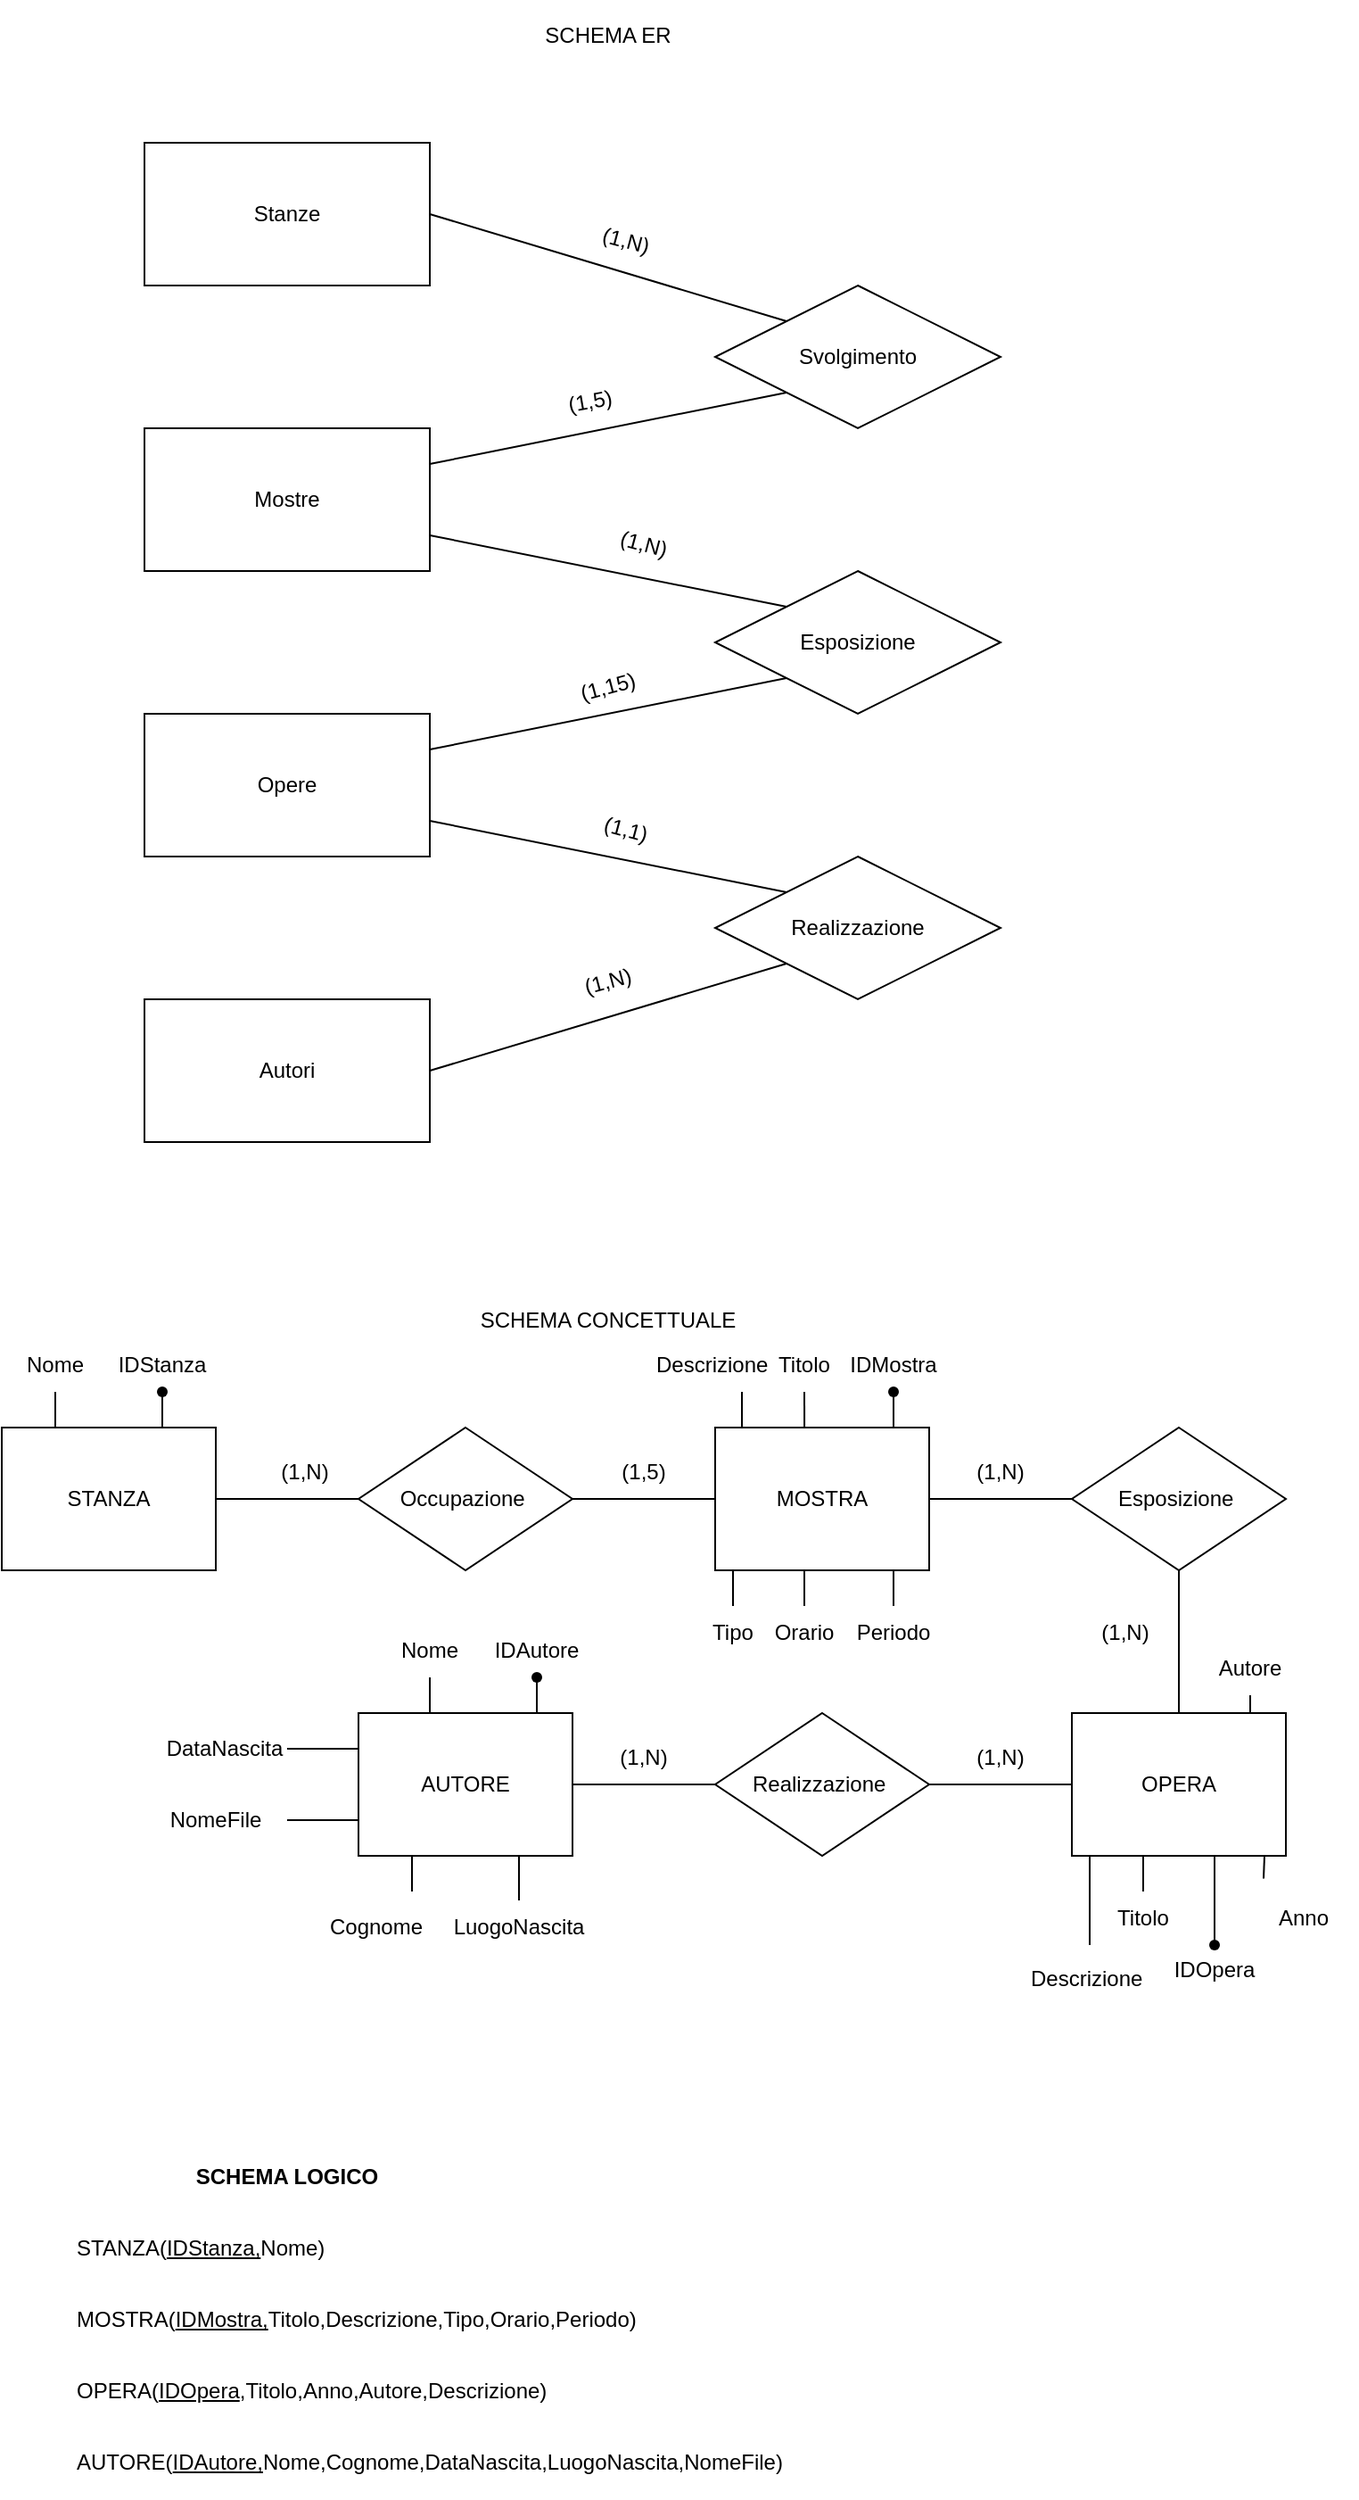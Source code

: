 <mxfile version="20.7.4" type="device"><diagram id="CPSdGv_MNCscOyi-ywcJ" name="Page-1"><mxGraphModel dx="1272" dy="969" grid="1" gridSize="10" guides="1" tooltips="1" connect="1" arrows="1" fold="1" page="1" pageScale="1" pageWidth="827" pageHeight="1169" math="0" shadow="0"><root><mxCell id="0"/><mxCell id="1" parent="0"/><mxCell id="Ftivc1Yy72s-L32wG3eo-1" value="" style="rounded=0;whiteSpace=wrap;html=1;" vertex="1" parent="1"><mxGeometry x="120" y="120" width="160" height="80" as="geometry"/></mxCell><mxCell id="Ftivc1Yy72s-L32wG3eo-2" value="Stanze" style="text;html=1;strokeColor=none;fillColor=none;align=center;verticalAlign=middle;whiteSpace=wrap;rounded=0;" vertex="1" parent="1"><mxGeometry x="120" y="120" width="160" height="80" as="geometry"/></mxCell><mxCell id="Ftivc1Yy72s-L32wG3eo-3" value="" style="rounded=0;whiteSpace=wrap;html=1;" vertex="1" parent="1"><mxGeometry x="120" y="440" width="160" height="80" as="geometry"/></mxCell><mxCell id="Ftivc1Yy72s-L32wG3eo-4" value="" style="rounded=0;whiteSpace=wrap;html=1;" vertex="1" parent="1"><mxGeometry x="120" y="600" width="160" height="80" as="geometry"/></mxCell><mxCell id="Ftivc1Yy72s-L32wG3eo-5" value="Opere" style="text;html=1;strokeColor=none;fillColor=none;align=center;verticalAlign=middle;whiteSpace=wrap;rounded=0;" vertex="1" parent="1"><mxGeometry x="120" y="440" width="160" height="80" as="geometry"/></mxCell><mxCell id="Ftivc1Yy72s-L32wG3eo-6" value="Autori" style="text;html=1;strokeColor=none;fillColor=none;align=center;verticalAlign=middle;whiteSpace=wrap;rounded=0;" vertex="1" parent="1"><mxGeometry x="120" y="600" width="160" height="80" as="geometry"/></mxCell><mxCell id="Ftivc1Yy72s-L32wG3eo-7" value="" style="rhombus;whiteSpace=wrap;html=1;" vertex="1" parent="1"><mxGeometry x="440" y="200" width="160" height="80" as="geometry"/></mxCell><mxCell id="Ftivc1Yy72s-L32wG3eo-8" value="" style="rhombus;whiteSpace=wrap;html=1;" vertex="1" parent="1"><mxGeometry x="440" y="360" width="160" height="80" as="geometry"/></mxCell><mxCell id="Ftivc1Yy72s-L32wG3eo-12" value="" style="rounded=0;whiteSpace=wrap;html=1;" vertex="1" parent="1"><mxGeometry x="120" y="280" width="160" height="80" as="geometry"/></mxCell><mxCell id="Ftivc1Yy72s-L32wG3eo-11" value="Mostre" style="text;html=1;strokeColor=none;fillColor=none;align=center;verticalAlign=middle;whiteSpace=wrap;rounded=0;" vertex="1" parent="1"><mxGeometry x="120" y="280" width="160" height="80" as="geometry"/></mxCell><mxCell id="Ftivc1Yy72s-L32wG3eo-13" value="" style="rhombus;whiteSpace=wrap;html=1;" vertex="1" parent="1"><mxGeometry x="440" y="520" width="160" height="80" as="geometry"/></mxCell><mxCell id="Ftivc1Yy72s-L32wG3eo-14" value="Realizzazione" style="text;html=1;strokeColor=none;fillColor=none;align=center;verticalAlign=middle;whiteSpace=wrap;rounded=0;" vertex="1" parent="1"><mxGeometry x="480" y="545" width="80" height="30" as="geometry"/></mxCell><mxCell id="Ftivc1Yy72s-L32wG3eo-15" value="Esposizione" style="text;html=1;strokeColor=none;fillColor=none;align=center;verticalAlign=middle;whiteSpace=wrap;rounded=0;" vertex="1" parent="1"><mxGeometry x="490" y="385" width="60" height="30" as="geometry"/></mxCell><mxCell id="Ftivc1Yy72s-L32wG3eo-16" value="Svolgimento" style="text;html=1;strokeColor=none;fillColor=none;align=center;verticalAlign=middle;whiteSpace=wrap;rounded=0;" vertex="1" parent="1"><mxGeometry x="480" y="225" width="80" height="30" as="geometry"/></mxCell><mxCell id="Ftivc1Yy72s-L32wG3eo-19" value="" style="endArrow=none;html=1;rounded=0;exitX=1;exitY=0.5;exitDx=0;exitDy=0;entryX=0;entryY=0;entryDx=0;entryDy=0;" edge="1" parent="1" source="Ftivc1Yy72s-L32wG3eo-2" target="Ftivc1Yy72s-L32wG3eo-7"><mxGeometry width="50" height="50" relative="1" as="geometry"><mxPoint x="340" y="230" as="sourcePoint"/><mxPoint x="390" y="180" as="targetPoint"/></mxGeometry></mxCell><mxCell id="Ftivc1Yy72s-L32wG3eo-20" value="" style="endArrow=none;html=1;rounded=0;exitX=1;exitY=0.25;exitDx=0;exitDy=0;entryX=0;entryY=1;entryDx=0;entryDy=0;" edge="1" parent="1" source="Ftivc1Yy72s-L32wG3eo-11" target="Ftivc1Yy72s-L32wG3eo-7"><mxGeometry width="50" height="50" relative="1" as="geometry"><mxPoint x="350" y="240" as="sourcePoint"/><mxPoint x="400" y="190" as="targetPoint"/></mxGeometry></mxCell><mxCell id="Ftivc1Yy72s-L32wG3eo-21" value="" style="endArrow=none;html=1;rounded=0;exitX=1;exitY=0.75;exitDx=0;exitDy=0;entryX=0;entryY=0;entryDx=0;entryDy=0;" edge="1" parent="1" source="Ftivc1Yy72s-L32wG3eo-11" target="Ftivc1Yy72s-L32wG3eo-8"><mxGeometry width="50" height="50" relative="1" as="geometry"><mxPoint x="340" y="270" as="sourcePoint"/><mxPoint x="400" y="190" as="targetPoint"/></mxGeometry></mxCell><mxCell id="Ftivc1Yy72s-L32wG3eo-22" value="" style="endArrow=none;html=1;rounded=0;exitX=1;exitY=0.25;exitDx=0;exitDy=0;entryX=0;entryY=1;entryDx=0;entryDy=0;" edge="1" parent="1" source="Ftivc1Yy72s-L32wG3eo-5" target="Ftivc1Yy72s-L32wG3eo-8"><mxGeometry width="50" height="50" relative="1" as="geometry"><mxPoint x="360" y="250" as="sourcePoint"/><mxPoint x="410" y="200" as="targetPoint"/></mxGeometry></mxCell><mxCell id="Ftivc1Yy72s-L32wG3eo-23" value="" style="endArrow=none;html=1;rounded=0;exitX=1;exitY=0.75;exitDx=0;exitDy=0;entryX=0;entryY=0;entryDx=0;entryDy=0;" edge="1" parent="1" source="Ftivc1Yy72s-L32wG3eo-5" target="Ftivc1Yy72s-L32wG3eo-13"><mxGeometry width="50" height="50" relative="1" as="geometry"><mxPoint x="360" y="250" as="sourcePoint"/><mxPoint x="410" y="200" as="targetPoint"/></mxGeometry></mxCell><mxCell id="Ftivc1Yy72s-L32wG3eo-24" value="" style="endArrow=none;html=1;rounded=0;exitX=1;exitY=0.5;exitDx=0;exitDy=0;entryX=0;entryY=1;entryDx=0;entryDy=0;" edge="1" parent="1" source="Ftivc1Yy72s-L32wG3eo-6" target="Ftivc1Yy72s-L32wG3eo-13"><mxGeometry width="50" height="50" relative="1" as="geometry"><mxPoint x="370" y="260" as="sourcePoint"/><mxPoint x="420" y="210" as="targetPoint"/></mxGeometry></mxCell><mxCell id="Ftivc1Yy72s-L32wG3eo-25" value="(1,N)" style="text;html=1;strokeColor=none;fillColor=none;align=center;verticalAlign=middle;whiteSpace=wrap;rounded=0;rotation=15;" vertex="1" parent="1"><mxGeometry x="360" y="160" width="60" height="30" as="geometry"/></mxCell><mxCell id="Ftivc1Yy72s-L32wG3eo-26" value="(1,5)" style="text;html=1;strokeColor=none;fillColor=none;align=center;verticalAlign=middle;whiteSpace=wrap;rounded=0;rotation=-10;" vertex="1" parent="1"><mxGeometry x="340" y="250" width="60" height="30" as="geometry"/></mxCell><mxCell id="Ftivc1Yy72s-L32wG3eo-27" value="(1,N)" style="text;html=1;strokeColor=none;fillColor=none;align=center;verticalAlign=middle;whiteSpace=wrap;rounded=0;rotation=15;" vertex="1" parent="1"><mxGeometry x="370" y="330" width="60" height="30" as="geometry"/></mxCell><mxCell id="Ftivc1Yy72s-L32wG3eo-28" value="(1,15)" style="text;html=1;strokeColor=none;fillColor=none;align=center;verticalAlign=middle;whiteSpace=wrap;rounded=0;rotation=-15;" vertex="1" parent="1"><mxGeometry x="350" y="410" width="60" height="30" as="geometry"/></mxCell><mxCell id="Ftivc1Yy72s-L32wG3eo-29" value="(1,1)" style="text;html=1;strokeColor=none;fillColor=none;align=center;verticalAlign=middle;whiteSpace=wrap;rounded=0;rotation=15;" vertex="1" parent="1"><mxGeometry x="360" y="490" width="60" height="30" as="geometry"/></mxCell><mxCell id="Ftivc1Yy72s-L32wG3eo-30" value="(1,N)" style="text;html=1;strokeColor=none;fillColor=none;align=center;verticalAlign=middle;whiteSpace=wrap;rounded=0;rotation=-15;" vertex="1" parent="1"><mxGeometry x="350" y="575" width="60" height="30" as="geometry"/></mxCell><mxCell id="Ftivc1Yy72s-L32wG3eo-31" value="SCHEMA ER" style="text;html=1;strokeColor=none;fillColor=none;align=center;verticalAlign=middle;whiteSpace=wrap;rounded=0;" vertex="1" parent="1"><mxGeometry x="280" y="40" width="200" height="40" as="geometry"/></mxCell><mxCell id="Ftivc1Yy72s-L32wG3eo-32" value="SCHEMA CONCETTUALE" style="text;html=1;strokeColor=none;fillColor=none;align=center;verticalAlign=middle;whiteSpace=wrap;rounded=0;" vertex="1" parent="1"><mxGeometry x="280" y="760" width="200" height="40" as="geometry"/></mxCell><mxCell id="Ftivc1Yy72s-L32wG3eo-33" value="" style="rounded=0;whiteSpace=wrap;html=1;" vertex="1" parent="1"><mxGeometry x="40" y="840" width="120" height="80" as="geometry"/></mxCell><mxCell id="Ftivc1Yy72s-L32wG3eo-34" value="" style="rhombus;whiteSpace=wrap;html=1;" vertex="1" parent="1"><mxGeometry x="240" y="840" width="120" height="80" as="geometry"/></mxCell><mxCell id="Ftivc1Yy72s-L32wG3eo-35" value="" style="rounded=0;whiteSpace=wrap;html=1;" vertex="1" parent="1"><mxGeometry x="440" y="840" width="120" height="80" as="geometry"/></mxCell><mxCell id="Ftivc1Yy72s-L32wG3eo-36" value="" style="rhombus;whiteSpace=wrap;html=1;" vertex="1" parent="1"><mxGeometry x="640" y="840" width="120" height="80" as="geometry"/></mxCell><mxCell id="Ftivc1Yy72s-L32wG3eo-37" value="" style="rounded=0;whiteSpace=wrap;html=1;" vertex="1" parent="1"><mxGeometry x="640" y="1000" width="120" height="80" as="geometry"/></mxCell><mxCell id="Ftivc1Yy72s-L32wG3eo-38" value="" style="rhombus;whiteSpace=wrap;html=1;" vertex="1" parent="1"><mxGeometry x="440" y="1000" width="120" height="80" as="geometry"/></mxCell><mxCell id="Ftivc1Yy72s-L32wG3eo-39" value="" style="rounded=0;whiteSpace=wrap;html=1;" vertex="1" parent="1"><mxGeometry x="240" y="1000" width="120" height="80" as="geometry"/></mxCell><mxCell id="Ftivc1Yy72s-L32wG3eo-40" value="" style="endArrow=none;html=1;rounded=0;exitX=1;exitY=0.5;exitDx=0;exitDy=0;" edge="1" parent="1" source="Ftivc1Yy72s-L32wG3eo-33"><mxGeometry width="50" height="50" relative="1" as="geometry"><mxPoint x="410" y="930" as="sourcePoint"/><mxPoint x="240" y="880" as="targetPoint"/></mxGeometry></mxCell><mxCell id="Ftivc1Yy72s-L32wG3eo-41" value="" style="endArrow=none;html=1;rounded=0;exitX=1;exitY=0.5;exitDx=0;exitDy=0;" edge="1" parent="1" source="Ftivc1Yy72s-L32wG3eo-34"><mxGeometry width="50" height="50" relative="1" as="geometry"><mxPoint x="380" y="890" as="sourcePoint"/><mxPoint x="440" y="880" as="targetPoint"/></mxGeometry></mxCell><mxCell id="Ftivc1Yy72s-L32wG3eo-42" value="" style="endArrow=none;html=1;rounded=0;exitX=1;exitY=0.5;exitDx=0;exitDy=0;entryX=0;entryY=0.5;entryDx=0;entryDy=0;" edge="1" parent="1" source="Ftivc1Yy72s-L32wG3eo-35" target="Ftivc1Yy72s-L32wG3eo-36"><mxGeometry width="50" height="50" relative="1" as="geometry"><mxPoint x="410" y="930" as="sourcePoint"/><mxPoint x="460" y="880" as="targetPoint"/></mxGeometry></mxCell><mxCell id="Ftivc1Yy72s-L32wG3eo-44" value="" style="endArrow=none;html=1;rounded=0;exitX=0;exitY=0.5;exitDx=0;exitDy=0;entryX=1;entryY=0.5;entryDx=0;entryDy=0;" edge="1" parent="1" source="Ftivc1Yy72s-L32wG3eo-38" target="Ftivc1Yy72s-L32wG3eo-39"><mxGeometry width="50" height="50" relative="1" as="geometry"><mxPoint x="410" y="930" as="sourcePoint"/><mxPoint x="460" y="880" as="targetPoint"/></mxGeometry></mxCell><mxCell id="Ftivc1Yy72s-L32wG3eo-45" value="" style="endArrow=none;html=1;rounded=0;entryX=0;entryY=0.5;entryDx=0;entryDy=0;exitX=1;exitY=0.5;exitDx=0;exitDy=0;" edge="1" parent="1" source="Ftivc1Yy72s-L32wG3eo-38" target="Ftivc1Yy72s-L32wG3eo-37"><mxGeometry width="50" height="50" relative="1" as="geometry"><mxPoint x="410" y="930" as="sourcePoint"/><mxPoint x="460" y="880" as="targetPoint"/></mxGeometry></mxCell><mxCell id="Ftivc1Yy72s-L32wG3eo-46" value="" style="endArrow=none;html=1;rounded=0;exitX=0.5;exitY=1;exitDx=0;exitDy=0;entryX=0.5;entryY=0;entryDx=0;entryDy=0;" edge="1" parent="1" source="Ftivc1Yy72s-L32wG3eo-36" target="Ftivc1Yy72s-L32wG3eo-37"><mxGeometry width="50" height="50" relative="1" as="geometry"><mxPoint x="410" y="930" as="sourcePoint"/><mxPoint x="460" y="880" as="targetPoint"/></mxGeometry></mxCell><mxCell id="Ftivc1Yy72s-L32wG3eo-47" value="STANZA" style="text;html=1;strokeColor=none;fillColor=none;align=center;verticalAlign=middle;whiteSpace=wrap;rounded=0;" vertex="1" parent="1"><mxGeometry x="70" y="865" width="60" height="30" as="geometry"/></mxCell><mxCell id="Ftivc1Yy72s-L32wG3eo-48" value="Occupazione&amp;nbsp;" style="text;html=1;strokeColor=none;fillColor=none;align=center;verticalAlign=middle;whiteSpace=wrap;rounded=0;" vertex="1" parent="1"><mxGeometry x="270" y="865" width="60" height="30" as="geometry"/></mxCell><mxCell id="Ftivc1Yy72s-L32wG3eo-49" value="MOSTRA" style="text;html=1;strokeColor=none;fillColor=none;align=center;verticalAlign=middle;whiteSpace=wrap;rounded=0;" vertex="1" parent="1"><mxGeometry x="470" y="865" width="60" height="30" as="geometry"/></mxCell><mxCell id="Ftivc1Yy72s-L32wG3eo-50" value="Esposizione&amp;nbsp;" style="text;html=1;strokeColor=none;fillColor=none;align=center;verticalAlign=middle;whiteSpace=wrap;rounded=0;" vertex="1" parent="1"><mxGeometry x="670" y="865" width="60" height="30" as="geometry"/></mxCell><mxCell id="Ftivc1Yy72s-L32wG3eo-51" value="AUTORE" style="text;html=1;strokeColor=none;fillColor=none;align=center;verticalAlign=middle;whiteSpace=wrap;rounded=0;" vertex="1" parent="1"><mxGeometry x="270" y="1025" width="60" height="30" as="geometry"/></mxCell><mxCell id="Ftivc1Yy72s-L32wG3eo-52" value="Realizzazione&amp;nbsp;" style="text;html=1;strokeColor=none;fillColor=none;align=center;verticalAlign=middle;whiteSpace=wrap;rounded=0;" vertex="1" parent="1"><mxGeometry x="470" y="1025" width="60" height="30" as="geometry"/></mxCell><mxCell id="Ftivc1Yy72s-L32wG3eo-53" value="OPERA" style="text;html=1;strokeColor=none;fillColor=none;align=center;verticalAlign=middle;whiteSpace=wrap;rounded=0;" vertex="1" parent="1"><mxGeometry x="670" y="1025" width="60" height="30" as="geometry"/></mxCell><mxCell id="Ftivc1Yy72s-L32wG3eo-54" value="" style="shape=waypoint;sketch=0;fillStyle=solid;size=6;pointerEvents=1;points=[];fillColor=none;resizable=0;rotatable=0;perimeter=centerPerimeter;snapToPoint=1;" vertex="1" parent="1"><mxGeometry x="520" y="800" width="40" height="40" as="geometry"/></mxCell><mxCell id="Ftivc1Yy72s-L32wG3eo-55" value="" style="shape=waypoint;sketch=0;fillStyle=solid;size=6;pointerEvents=1;points=[];fillColor=none;resizable=0;rotatable=0;perimeter=centerPerimeter;snapToPoint=1;" vertex="1" parent="1"><mxGeometry x="320" y="960" width="40" height="40" as="geometry"/></mxCell><mxCell id="Ftivc1Yy72s-L32wG3eo-58" value="" style="endArrow=none;html=1;rounded=0;exitDx=0;exitDy=0;startArrow=none;" edge="1" parent="1" source="Ftivc1Yy72s-L32wG3eo-57"><mxGeometry width="50" height="50" relative="1" as="geometry"><mxPoint x="440" y="830" as="sourcePoint"/><mxPoint x="130" y="820" as="targetPoint"/></mxGeometry></mxCell><mxCell id="Ftivc1Yy72s-L32wG3eo-57" value="" style="shape=waypoint;sketch=0;fillStyle=solid;size=6;pointerEvents=1;points=[];fillColor=none;resizable=0;rotatable=0;perimeter=centerPerimeter;snapToPoint=1;" vertex="1" parent="1"><mxGeometry x="110" y="800" width="40" height="40" as="geometry"/></mxCell><mxCell id="Ftivc1Yy72s-L32wG3eo-59" value="" style="endArrow=none;html=1;rounded=0;exitX=0.75;exitY=0;exitDx=0;exitDy=0;" edge="1" parent="1" source="Ftivc1Yy72s-L32wG3eo-33" target="Ftivc1Yy72s-L32wG3eo-57"><mxGeometry width="50" height="50" relative="1" as="geometry"><mxPoint x="130" y="840" as="sourcePoint"/><mxPoint x="130" y="820" as="targetPoint"/></mxGeometry></mxCell><mxCell id="Ftivc1Yy72s-L32wG3eo-60" value="" style="endArrow=none;html=1;rounded=0;exitX=0.25;exitY=0;exitDx=0;exitDy=0;" edge="1" parent="1" source="Ftivc1Yy72s-L32wG3eo-33"><mxGeometry width="50" height="50" relative="1" as="geometry"><mxPoint x="440" y="830" as="sourcePoint"/><mxPoint x="70" y="820" as="targetPoint"/></mxGeometry></mxCell><mxCell id="Ftivc1Yy72s-L32wG3eo-61" value="IDStanza" style="text;html=1;strokeColor=none;fillColor=none;align=center;verticalAlign=middle;whiteSpace=wrap;rounded=0;" vertex="1" parent="1"><mxGeometry x="100" y="790" width="60" height="30" as="geometry"/></mxCell><mxCell id="Ftivc1Yy72s-L32wG3eo-62" value="Nome" style="text;html=1;strokeColor=none;fillColor=none;align=center;verticalAlign=middle;whiteSpace=wrap;rounded=0;" vertex="1" parent="1"><mxGeometry x="40" y="790" width="60" height="30" as="geometry"/></mxCell><mxCell id="Ftivc1Yy72s-L32wG3eo-63" value="" style="endArrow=none;html=1;rounded=0;entryX=0.458;entryY=0.569;entryDx=0;entryDy=0;entryPerimeter=0;exitX=0.5;exitY=1.006;exitDx=0;exitDy=0;exitPerimeter=0;" edge="1" parent="1" source="Ftivc1Yy72s-L32wG3eo-54" target="Ftivc1Yy72s-L32wG3eo-54"><mxGeometry width="50" height="50" relative="1" as="geometry"><mxPoint x="490" y="870" as="sourcePoint"/><mxPoint x="490" y="810" as="targetPoint"/><Array as="points"><mxPoint x="540" y="840"/></Array></mxGeometry></mxCell><mxCell id="Ftivc1Yy72s-L32wG3eo-64" value="" style="endArrow=none;html=1;rounded=0;exitDx=0;exitDy=0;entryX=0.5;entryY=0;entryDx=0;entryDy=0;startArrow=none;" edge="1" parent="1" source="Ftivc1Yy72s-L32wG3eo-56" target="Ftivc1Yy72s-L32wG3eo-67"><mxGeometry width="50" height="50" relative="1" as="geometry"><mxPoint x="490" y="870" as="sourcePoint"/><mxPoint x="540" y="820" as="targetPoint"/><Array as="points"><mxPoint x="720" y="1080"/></Array></mxGeometry></mxCell><mxCell id="Ftivc1Yy72s-L32wG3eo-65" value="" style="endArrow=none;html=1;rounded=0;exitX=0.542;exitY=0.548;exitDx=0;exitDy=0;exitPerimeter=0;entryX=0.479;entryY=0.965;entryDx=0;entryDy=0;entryPerimeter=0;" edge="1" parent="1" source="Ftivc1Yy72s-L32wG3eo-55" target="Ftivc1Yy72s-L32wG3eo-55"><mxGeometry width="50" height="50" relative="1" as="geometry"><mxPoint x="490" y="870" as="sourcePoint"/><mxPoint x="540" y="820" as="targetPoint"/><Array as="points"><mxPoint x="340" y="1000"/></Array></mxGeometry></mxCell><mxCell id="Ftivc1Yy72s-L32wG3eo-66" value="IDMostra" style="text;html=1;strokeColor=none;fillColor=none;align=center;verticalAlign=middle;whiteSpace=wrap;rounded=0;" vertex="1" parent="1"><mxGeometry x="510" y="790" width="60" height="30" as="geometry"/></mxCell><mxCell id="Ftivc1Yy72s-L32wG3eo-67" value="IDOpera" style="text;html=1;strokeColor=none;fillColor=none;align=center;verticalAlign=middle;whiteSpace=wrap;rounded=0;" vertex="1" parent="1"><mxGeometry x="690" y="1129" width="60" height="30" as="geometry"/></mxCell><mxCell id="Ftivc1Yy72s-L32wG3eo-68" value="IDAutore" style="text;html=1;strokeColor=none;fillColor=none;align=center;verticalAlign=middle;whiteSpace=wrap;rounded=0;" vertex="1" parent="1"><mxGeometry x="310" y="950" width="60" height="30" as="geometry"/></mxCell><mxCell id="Ftivc1Yy72s-L32wG3eo-69" value="Descrizione&amp;nbsp;" style="text;html=1;strokeColor=none;fillColor=none;align=center;verticalAlign=middle;whiteSpace=wrap;rounded=0;" vertex="1" parent="1"><mxGeometry x="410" y="790" width="60" height="30" as="geometry"/></mxCell><mxCell id="Ftivc1Yy72s-L32wG3eo-70" value="Titolo" style="text;html=1;strokeColor=none;fillColor=none;align=center;verticalAlign=middle;whiteSpace=wrap;rounded=0;" vertex="1" parent="1"><mxGeometry x="460" y="790" width="60" height="30" as="geometry"/></mxCell><mxCell id="Ftivc1Yy72s-L32wG3eo-71" value="Orario" style="text;html=1;strokeColor=none;fillColor=none;align=center;verticalAlign=middle;whiteSpace=wrap;rounded=0;" vertex="1" parent="1"><mxGeometry x="460" y="940" width="60" height="30" as="geometry"/></mxCell><mxCell id="Ftivc1Yy72s-L32wG3eo-72" value="Periodo" style="text;html=1;strokeColor=none;fillColor=none;align=center;verticalAlign=middle;whiteSpace=wrap;rounded=0;" vertex="1" parent="1"><mxGeometry x="510" y="940" width="60" height="30" as="geometry"/></mxCell><mxCell id="Ftivc1Yy72s-L32wG3eo-73" value="Tipo" style="text;html=1;strokeColor=none;fillColor=none;align=center;verticalAlign=middle;whiteSpace=wrap;rounded=0;" vertex="1" parent="1"><mxGeometry x="420" y="940" width="60" height="30" as="geometry"/></mxCell><mxCell id="Ftivc1Yy72s-L32wG3eo-74" value="" style="endArrow=none;html=1;rounded=0;exitX=0.5;exitY=1;exitDx=0;exitDy=0;entryX=0.417;entryY=0;entryDx=0;entryDy=0;entryPerimeter=0;" edge="1" parent="1" source="Ftivc1Yy72s-L32wG3eo-70" target="Ftivc1Yy72s-L32wG3eo-35"><mxGeometry width="50" height="50" relative="1" as="geometry"><mxPoint x="480" y="870" as="sourcePoint"/><mxPoint x="530" y="820" as="targetPoint"/></mxGeometry></mxCell><mxCell id="Ftivc1Yy72s-L32wG3eo-75" value="" style="endArrow=none;html=1;rounded=0;exitX=0.75;exitY=1;exitDx=0;exitDy=0;entryX=0.125;entryY=0;entryDx=0;entryDy=0;entryPerimeter=0;" edge="1" parent="1" source="Ftivc1Yy72s-L32wG3eo-69" target="Ftivc1Yy72s-L32wG3eo-35"><mxGeometry width="50" height="50" relative="1" as="geometry"><mxPoint x="480" y="870" as="sourcePoint"/><mxPoint x="530" y="820" as="targetPoint"/></mxGeometry></mxCell><mxCell id="Ftivc1Yy72s-L32wG3eo-76" value="" style="endArrow=none;html=1;rounded=0;exitX=0.5;exitY=0;exitDx=0;exitDy=0;" edge="1" parent="1" source="Ftivc1Yy72s-L32wG3eo-73"><mxGeometry width="50" height="50" relative="1" as="geometry"><mxPoint x="480" y="870" as="sourcePoint"/><mxPoint x="450" y="920" as="targetPoint"/></mxGeometry></mxCell><mxCell id="Ftivc1Yy72s-L32wG3eo-77" value="" style="endArrow=none;html=1;rounded=0;entryX=0.5;entryY=0;entryDx=0;entryDy=0;" edge="1" parent="1" target="Ftivc1Yy72s-L32wG3eo-71"><mxGeometry width="50" height="50" relative="1" as="geometry"><mxPoint x="490" y="920" as="sourcePoint"/><mxPoint x="530" y="820" as="targetPoint"/></mxGeometry></mxCell><mxCell id="Ftivc1Yy72s-L32wG3eo-78" value="" style="endArrow=none;html=1;rounded=0;entryX=0.5;entryY=0;entryDx=0;entryDy=0;" edge="1" parent="1" target="Ftivc1Yy72s-L32wG3eo-72"><mxGeometry width="50" height="50" relative="1" as="geometry"><mxPoint x="540" y="920" as="sourcePoint"/><mxPoint x="530" y="820" as="targetPoint"/></mxGeometry></mxCell><mxCell id="Ftivc1Yy72s-L32wG3eo-80" value="Descrizione&amp;nbsp;" style="text;html=1;strokeColor=none;fillColor=none;align=center;verticalAlign=middle;whiteSpace=wrap;rounded=0;" vertex="1" parent="1"><mxGeometry x="610" y="1129" width="80" height="40" as="geometry"/></mxCell><mxCell id="Ftivc1Yy72s-L32wG3eo-81" value="Anno" style="text;html=1;strokeColor=none;fillColor=none;align=center;verticalAlign=middle;whiteSpace=wrap;rounded=0;" vertex="1" parent="1"><mxGeometry x="740" y="1095" width="60" height="40" as="geometry"/></mxCell><mxCell id="Ftivc1Yy72s-L32wG3eo-82" value="Titolo" style="text;html=1;strokeColor=none;fillColor=none;align=center;verticalAlign=middle;whiteSpace=wrap;rounded=0;" vertex="1" parent="1"><mxGeometry x="650" y="1100" width="60" height="30" as="geometry"/></mxCell><mxCell id="Ftivc1Yy72s-L32wG3eo-83" value="Autore" style="text;html=1;strokeColor=none;fillColor=none;align=center;verticalAlign=middle;whiteSpace=wrap;rounded=0;" vertex="1" parent="1"><mxGeometry x="710" y="960" width="60" height="30" as="geometry"/></mxCell><mxCell id="Ftivc1Yy72s-L32wG3eo-84" value="" style="endArrow=none;html=1;rounded=0;entryX=0.5;entryY=1;entryDx=0;entryDy=0;" edge="1" parent="1" target="Ftivc1Yy72s-L32wG3eo-83"><mxGeometry width="50" height="50" relative="1" as="geometry"><mxPoint x="740" y="1000" as="sourcePoint"/><mxPoint x="540" y="820" as="targetPoint"/></mxGeometry></mxCell><mxCell id="Ftivc1Yy72s-L32wG3eo-86" value="" style="endArrow=none;html=1;rounded=0;entryX=0.125;entryY=-0.056;entryDx=0;entryDy=0;entryPerimeter=0;" edge="1" parent="1" target="Ftivc1Yy72s-L32wG3eo-81"><mxGeometry width="50" height="50" relative="1" as="geometry"><mxPoint x="748" y="1080" as="sourcePoint"/><mxPoint x="540" y="820" as="targetPoint"/></mxGeometry></mxCell><mxCell id="Ftivc1Yy72s-L32wG3eo-87" value="" style="endArrow=none;html=1;rounded=0;exitX=0.5;exitY=0;exitDx=0;exitDy=0;" edge="1" parent="1" source="Ftivc1Yy72s-L32wG3eo-82"><mxGeometry width="50" height="50" relative="1" as="geometry"><mxPoint x="490" y="870" as="sourcePoint"/><mxPoint x="680" y="1080" as="targetPoint"/></mxGeometry></mxCell><mxCell id="Ftivc1Yy72s-L32wG3eo-88" value="" style="endArrow=none;html=1;rounded=0;entryX=0;entryY=1;entryDx=0;entryDy=0;" edge="1" parent="1" target="Ftivc1Yy72s-L32wG3eo-82"><mxGeometry width="50" height="50" relative="1" as="geometry"><mxPoint x="650" y="1080" as="sourcePoint"/><mxPoint x="540" y="820" as="targetPoint"/></mxGeometry></mxCell><mxCell id="Ftivc1Yy72s-L32wG3eo-89" value="DataNascita" style="text;html=1;strokeColor=none;fillColor=none;align=center;verticalAlign=middle;whiteSpace=wrap;rounded=0;" vertex="1" parent="1"><mxGeometry x="130" y="1000" width="70" height="40" as="geometry"/></mxCell><mxCell id="Ftivc1Yy72s-L32wG3eo-90" value="Nome" style="text;html=1;strokeColor=none;fillColor=none;align=center;verticalAlign=middle;whiteSpace=wrap;rounded=0;" vertex="1" parent="1"><mxGeometry x="250" y="950" width="60" height="30" as="geometry"/></mxCell><mxCell id="Ftivc1Yy72s-L32wG3eo-91" value="LuogoNascita" style="text;html=1;strokeColor=none;fillColor=none;align=center;verticalAlign=middle;whiteSpace=wrap;rounded=0;" vertex="1" parent="1"><mxGeometry x="300" y="1105" width="60" height="30" as="geometry"/></mxCell><mxCell id="Ftivc1Yy72s-L32wG3eo-56" value="" style="shape=waypoint;sketch=0;fillStyle=solid;size=6;pointerEvents=1;points=[];fillColor=none;resizable=0;rotatable=0;perimeter=centerPerimeter;snapToPoint=1;" vertex="1" parent="1"><mxGeometry x="700" y="1110" width="40" height="40" as="geometry"/></mxCell><mxCell id="Ftivc1Yy72s-L32wG3eo-92" value="" style="endArrow=none;html=1;rounded=0;exitX=0.5;exitY=0;exitDx=0;exitDy=0;entryDx=0;entryDy=0;" edge="1" parent="1" source="Ftivc1Yy72s-L32wG3eo-67" target="Ftivc1Yy72s-L32wG3eo-56"><mxGeometry width="50" height="50" relative="1" as="geometry"><mxPoint x="720" y="1129" as="sourcePoint"/><mxPoint x="720" y="1129" as="targetPoint"/><Array as="points"/></mxGeometry></mxCell><mxCell id="Ftivc1Yy72s-L32wG3eo-93" value="NomeFile" style="text;html=1;strokeColor=none;fillColor=none;align=center;verticalAlign=middle;whiteSpace=wrap;rounded=0;" vertex="1" parent="1"><mxGeometry x="120" y="1040" width="80" height="40" as="geometry"/></mxCell><mxCell id="Ftivc1Yy72s-L32wG3eo-94" value="" style="endArrow=none;html=1;rounded=0;exitX=0.5;exitY=1;exitDx=0;exitDy=0;" edge="1" parent="1" source="Ftivc1Yy72s-L32wG3eo-90"><mxGeometry width="50" height="50" relative="1" as="geometry"><mxPoint x="390" y="940" as="sourcePoint"/><mxPoint x="280" y="1000" as="targetPoint"/></mxGeometry></mxCell><mxCell id="Ftivc1Yy72s-L32wG3eo-95" value="" style="endArrow=none;html=1;rounded=0;exitX=0.5;exitY=0;exitDx=0;exitDy=0;entryX=0.75;entryY=1;entryDx=0;entryDy=0;" edge="1" parent="1" source="Ftivc1Yy72s-L32wG3eo-91" target="Ftivc1Yy72s-L32wG3eo-39"><mxGeometry width="50" height="50" relative="1" as="geometry"><mxPoint x="390" y="940" as="sourcePoint"/><mxPoint x="440" y="890" as="targetPoint"/></mxGeometry></mxCell><mxCell id="Ftivc1Yy72s-L32wG3eo-96" value="" style="endArrow=none;html=1;rounded=0;exitX=1;exitY=0.5;exitDx=0;exitDy=0;entryX=0;entryY=0.75;entryDx=0;entryDy=0;" edge="1" parent="1" source="Ftivc1Yy72s-L32wG3eo-93" target="Ftivc1Yy72s-L32wG3eo-39"><mxGeometry width="50" height="50" relative="1" as="geometry"><mxPoint x="390" y="940" as="sourcePoint"/><mxPoint x="440" y="890" as="targetPoint"/></mxGeometry></mxCell><mxCell id="Ftivc1Yy72s-L32wG3eo-97" value="" style="endArrow=none;html=1;rounded=0;exitX=1;exitY=0.5;exitDx=0;exitDy=0;entryX=0;entryY=0.25;entryDx=0;entryDy=0;" edge="1" parent="1" source="Ftivc1Yy72s-L32wG3eo-89" target="Ftivc1Yy72s-L32wG3eo-39"><mxGeometry width="50" height="50" relative="1" as="geometry"><mxPoint x="390" y="940" as="sourcePoint"/><mxPoint x="440" y="890" as="targetPoint"/></mxGeometry></mxCell><mxCell id="Ftivc1Yy72s-L32wG3eo-99" value="(1,N)" style="text;html=1;strokeColor=none;fillColor=none;align=center;verticalAlign=middle;whiteSpace=wrap;rounded=0;" vertex="1" parent="1"><mxGeometry x="640" y="940" width="60" height="30" as="geometry"/></mxCell><mxCell id="Ftivc1Yy72s-L32wG3eo-100" value="(1,N)" style="text;html=1;strokeColor=none;fillColor=none;align=center;verticalAlign=middle;whiteSpace=wrap;rounded=0;" vertex="1" parent="1"><mxGeometry x="570" y="850" width="60" height="30" as="geometry"/></mxCell><mxCell id="Ftivc1Yy72s-L32wG3eo-101" value="(1,N)" style="text;html=1;strokeColor=none;fillColor=none;align=center;verticalAlign=middle;whiteSpace=wrap;rounded=0;" vertex="1" parent="1"><mxGeometry x="570" y="1010" width="60" height="30" as="geometry"/></mxCell><mxCell id="Ftivc1Yy72s-L32wG3eo-102" value="(1,N)" style="text;html=1;strokeColor=none;fillColor=none;align=center;verticalAlign=middle;whiteSpace=wrap;rounded=0;" vertex="1" parent="1"><mxGeometry x="370" y="1010" width="60" height="30" as="geometry"/></mxCell><mxCell id="Ftivc1Yy72s-L32wG3eo-103" value="(1,5)" style="text;html=1;strokeColor=none;fillColor=none;align=center;verticalAlign=middle;whiteSpace=wrap;rounded=0;" vertex="1" parent="1"><mxGeometry x="370" y="850" width="60" height="30" as="geometry"/></mxCell><mxCell id="Ftivc1Yy72s-L32wG3eo-104" value="(1,N)" style="text;html=1;strokeColor=none;fillColor=none;align=center;verticalAlign=middle;whiteSpace=wrap;rounded=0;" vertex="1" parent="1"><mxGeometry x="180" y="850" width="60" height="30" as="geometry"/></mxCell><mxCell id="Ftivc1Yy72s-L32wG3eo-106" value="Cognome" style="text;html=1;strokeColor=none;fillColor=none;align=center;verticalAlign=middle;whiteSpace=wrap;rounded=0;" vertex="1" parent="1"><mxGeometry x="220" y="1105" width="60" height="30" as="geometry"/></mxCell><mxCell id="Ftivc1Yy72s-L32wG3eo-107" value="" style="endArrow=none;html=1;rounded=0;entryX=0.25;entryY=1;entryDx=0;entryDy=0;" edge="1" parent="1" target="Ftivc1Yy72s-L32wG3eo-39"><mxGeometry width="50" height="50" relative="1" as="geometry"><mxPoint x="270" y="1100" as="sourcePoint"/><mxPoint x="380" y="1010" as="targetPoint"/></mxGeometry></mxCell><mxCell id="Ftivc1Yy72s-L32wG3eo-108" value="SCHEMA LOGICO" style="text;html=1;strokeColor=none;fillColor=none;align=center;verticalAlign=middle;whiteSpace=wrap;rounded=0;fontStyle=1" vertex="1" parent="1"><mxGeometry x="80" y="1240" width="240" height="40" as="geometry"/></mxCell><mxCell id="Ftivc1Yy72s-L32wG3eo-109" value="STANZA(&lt;u&gt;IDStanza,&lt;/u&gt;Nome)" style="text;html=1;strokeColor=none;fillColor=none;align=left;verticalAlign=middle;whiteSpace=wrap;rounded=0;" vertex="1" parent="1"><mxGeometry x="80" y="1280" width="360" height="40" as="geometry"/></mxCell><mxCell id="Ftivc1Yy72s-L32wG3eo-110" value="MOSTRA(&lt;u&gt;IDMostra,&lt;/u&gt;Titolo,Descrizione,Tipo,Orario,Periodo)" style="text;html=1;strokeColor=none;fillColor=none;align=left;verticalAlign=middle;whiteSpace=wrap;rounded=0;" vertex="1" parent="1"><mxGeometry x="80" y="1320" width="360" height="40" as="geometry"/></mxCell><mxCell id="Ftivc1Yy72s-L32wG3eo-111" value="OPERA(&lt;u&gt;IDOpera&lt;/u&gt;,Titolo,Anno,Autore,Descrizione)" style="text;html=1;strokeColor=none;fillColor=none;align=left;verticalAlign=middle;whiteSpace=wrap;rounded=0;" vertex="1" parent="1"><mxGeometry x="80" y="1360" width="360" height="40" as="geometry"/></mxCell><mxCell id="Ftivc1Yy72s-L32wG3eo-112" value="AUTORE(&lt;u&gt;IDAutore,&lt;/u&gt;Nome,Cognome,DataNascita,LuogoNascita,NomeFile)" style="text;html=1;strokeColor=none;fillColor=none;align=left;verticalAlign=middle;whiteSpace=wrap;rounded=0;" vertex="1" parent="1"><mxGeometry x="80" y="1400" width="400" height="40" as="geometry"/></mxCell></root></mxGraphModel></diagram></mxfile>